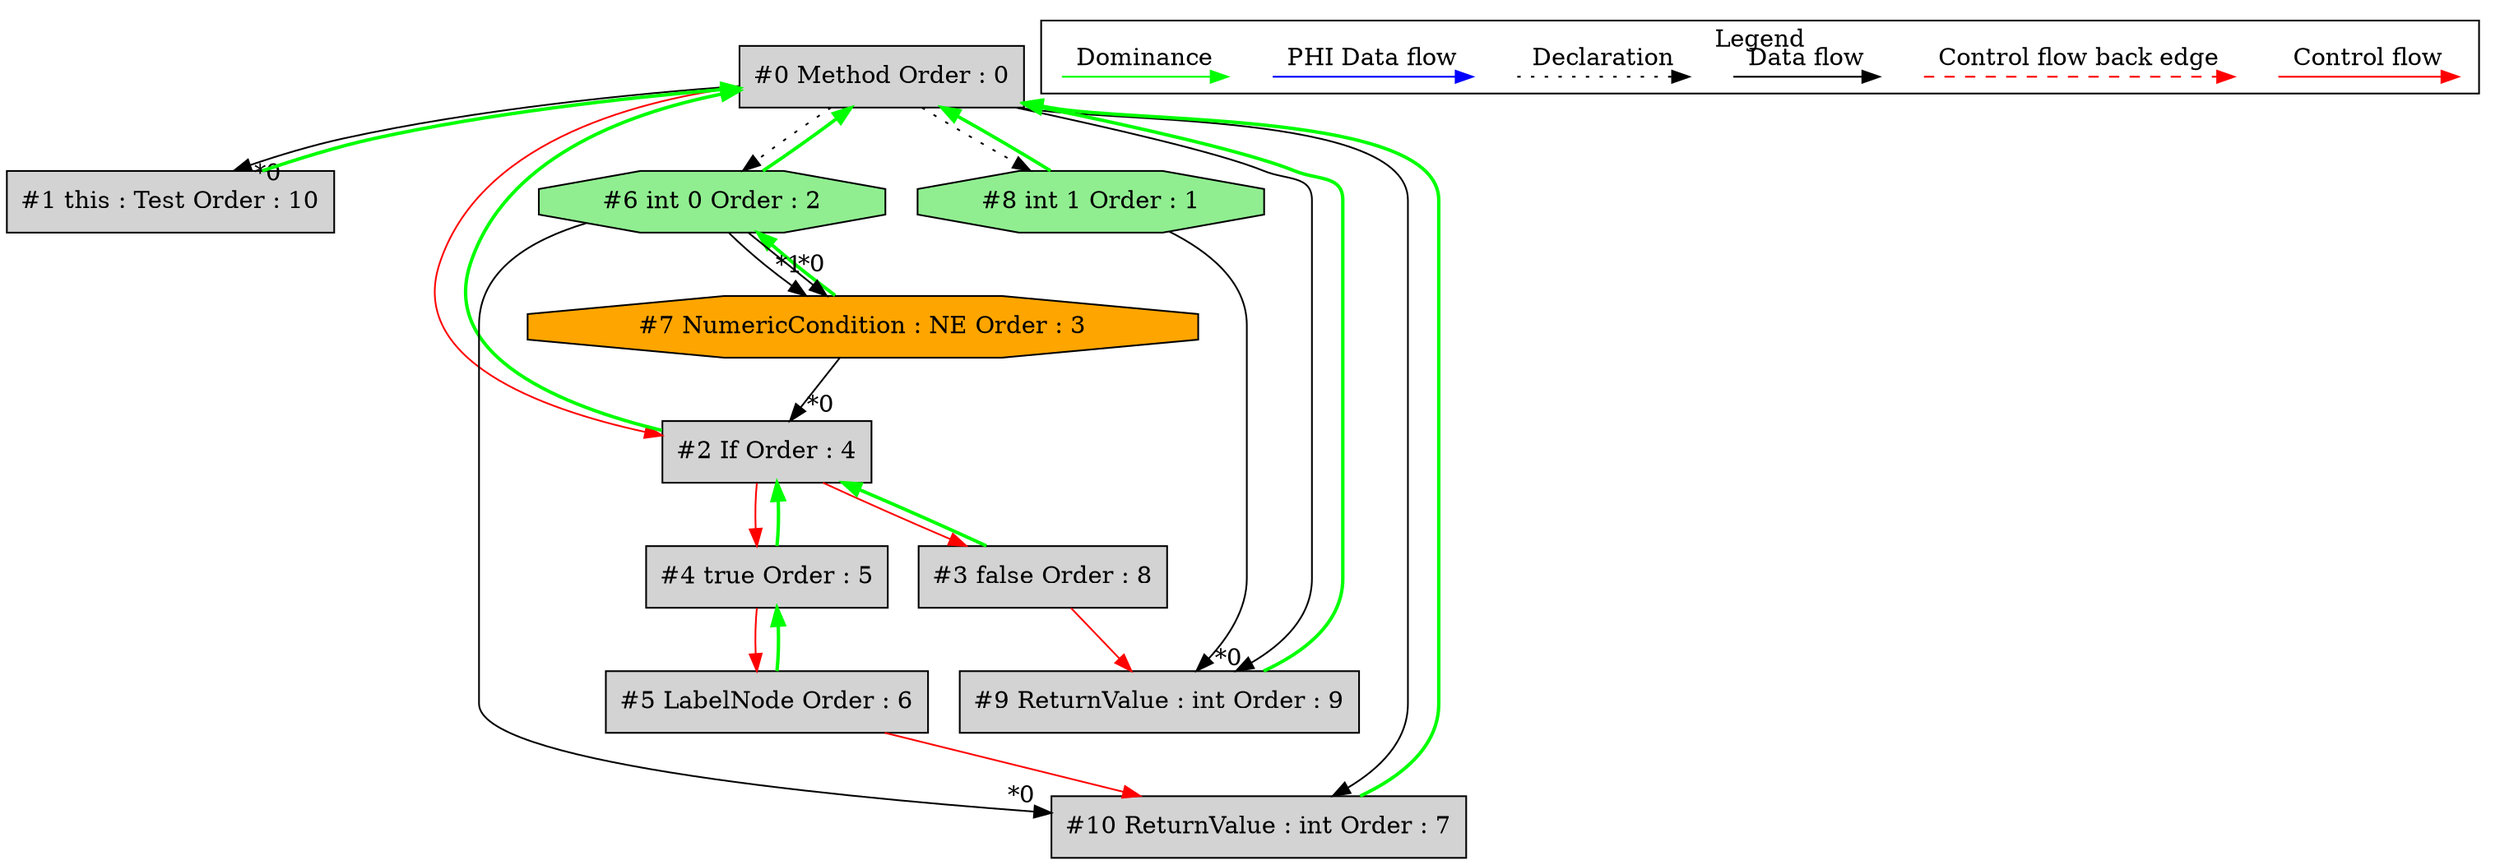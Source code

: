 digraph debugoutput {
 node0[label="#0 Method Order : 0",shape=box, fillcolor=lightgrey, style=filled];
 node1[label="#1 this : Test Order : 10",shape=box, fillcolor=lightgrey, style=filled];
 node1 -> node0[dir="forward" color="green" penwidth="2"];
 node0 -> node1[headlabel="*0", labeldistance=2];
 node2[label="#2 If Order : 4",shape=box, fillcolor=lightgrey, style=filled];
 node2 -> node0[dir="forward" color="green" penwidth="2"];
 node7 -> node2[headlabel="*0", labeldistance=2];
 node0 -> node2[labeldistance=2, color=red, fontcolor=red];
 node3[label="#3 false Order : 8",shape=box, fillcolor=lightgrey, style=filled];
 node3 -> node2[dir="forward" color="green" penwidth="2"];
 node2 -> node3[labeldistance=2, color=red, fontcolor=red];
 node4[label="#4 true Order : 5",shape=box, fillcolor=lightgrey, style=filled];
 node4 -> node2[dir="forward" color="green" penwidth="2"];
 node2 -> node4[labeldistance=2, color=red, fontcolor=red];
 node5[label="#5 LabelNode Order : 6",shape=box, fillcolor=lightgrey, style=filled];
 node5 -> node4[dir="forward" color="green" penwidth="2"];
 node4 -> node5[labeldistance=2, color=red, fontcolor=red];
 node6[label="#6 int 0 Order : 2",shape=octagon, fillcolor=lightgreen, style=filled];
 node6 -> node0[dir="forward" color="green" penwidth="2"];
 node0 -> node6[style=dotted];
 node7[label="#7 NumericCondition : NE Order : 3",shape=octagon, fillcolor=orange, style=filled];
 node7 -> node6[dir="forward" color="green" penwidth="2"];
 node6 -> node7[headlabel="*0", labeldistance=2];
 node6 -> node7[headlabel="*1", labeldistance=2];
 node8[label="#8 int 1 Order : 1",shape=octagon, fillcolor=lightgreen, style=filled];
 node8 -> node0[dir="forward" color="green" penwidth="2"];
 node0 -> node8[style=dotted];
 node9[label="#9 ReturnValue : int Order : 9",shape=box, fillcolor=lightgrey, style=filled];
 node9 -> node0[dir="forward" color="green" penwidth="2"];
 node8 -> node9[headlabel="*0", labeldistance=2];
 node3 -> node9[labeldistance=2, color=red, fontcolor=red];
 node0 -> node9;
 node10[label="#10 ReturnValue : int Order : 7",shape=box, fillcolor=lightgrey, style=filled];
 node10 -> node0[dir="forward" color="green" penwidth="2"];
 node6 -> node10[headlabel="*0", labeldistance=2];
 node5 -> node10[labeldistance=2, color=red, fontcolor=red];
 node0 -> node10;
 subgraph cluster_000 {
  label = "Legend";
  node [shape=point]
  {
   rank=same;
   c0 [style = invis];
   c1 [style = invis];
   c2 [style = invis];
   c3 [style = invis];
   d0 [style = invis];
   d1 [style = invis];
   d2 [style = invis];
   d3 [style = invis];
   d4 [style = invis];
   d5 [style = invis];
   d6 [style = invis];
   d7 [style = invis];
  }
  c0 -> c1 [label="Control flow", style=solid, color=red]
  c2 -> c3 [label="Control flow back edge", style=dashed, color=red]
  d0 -> d1 [label="Data flow"]
  d2 -> d3 [label="Declaration", style=dotted]
  d4 -> d5 [label="PHI Data flow", color=blue]
  d6 -> d7 [label="Dominance", color=green]
 }

}
